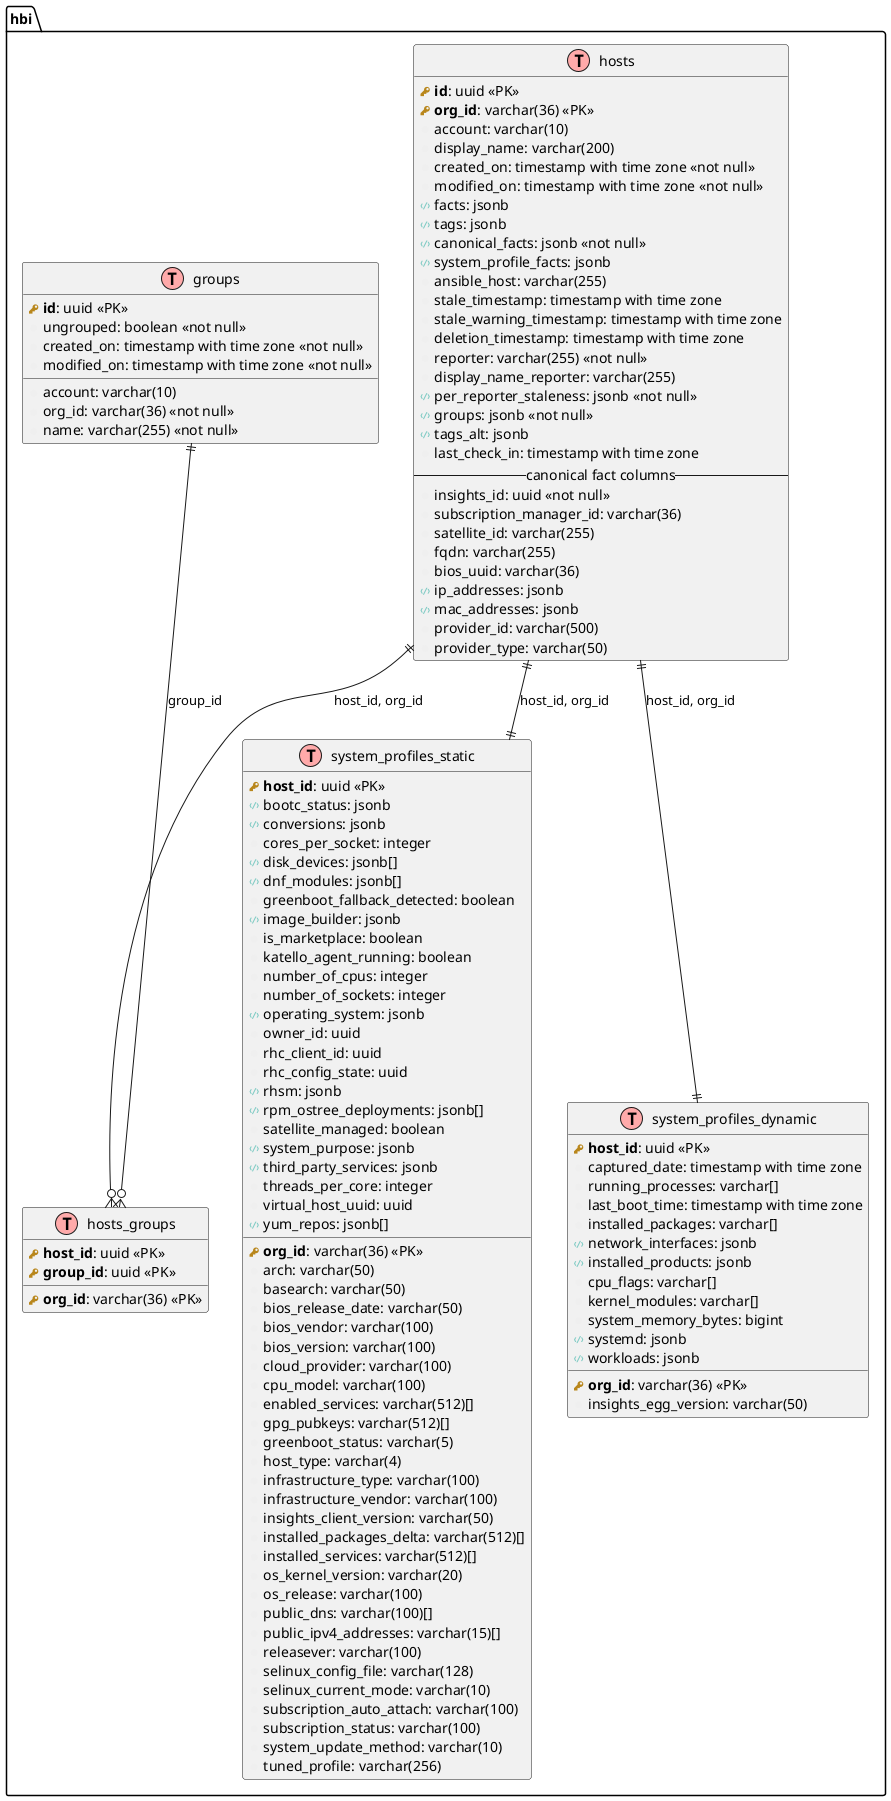 # Architecture

## Data diagram

```plantuml
@startuml hosts_table

!define table(x) entity x << (T,#FFAAAA) >>
!define primary_key(x) <b><color:#b8861b><&key></color> x</b>
!define foreign_key(x) <color:#aaaaaa><&key></color> x
!define column(x) <color:#efefef><&media-record></color> x
!define jsonb(x) <color:#80cbc4><&code></color> x

table(hbi.hosts) {
  primary_key(id): uuid <<PK>>
  primary_key(org_id): varchar(36) <<PK>>
  column(account): varchar(10)
  column(display_name): varchar(200)
  column(created_on): timestamp with time zone <<not null>>
  column(modified_on): timestamp with time zone <<not null>>
  jsonb(facts): jsonb
  jsonb(tags): jsonb
  jsonb(canonical_facts): jsonb <<not null>>
  jsonb(system_profile_facts): jsonb
  column(ansible_host): varchar(255)
  column(stale_timestamp): timestamp with time zone
  column(stale_warning_timestamp): timestamp with time zone
  column(deletion_timestamp): timestamp with time zone
  column(reporter): varchar(255) <<not null>>
  column(display_name_reporter): varchar(255)
  jsonb(per_reporter_staleness): jsonb <<not null>>
  jsonb(groups): jsonb <<not null>>
  jsonb(tags_alt): jsonb
  column(last_check_in): timestamp with time zone
  --canonical fact columns--
  column(insights_id): uuid <<not null>>
  column(subscription_manager_id): varchar(36)
  column(satellite_id): varchar(255)
  column(fqdn): varchar(255)
  column(bios_uuid): varchar(36)
  jsonb(ip_addresses): jsonb
  jsonb(mac_addresses): jsonb
  column(provider_id): varchar(500)
  column(provider_type): varchar(50)
}

table(hbi.groups) {
  primary_key(id): uuid <<PK>>
  column(account): varchar(10)
  column(org_id): varchar(36) <<not null>>
  column(name): varchar(255) <<not null>>
  column(ungrouped): boolean <<not null>>
  column(created_on): timestamp with time zone <<not null>>
  column(modified_on): timestamp with time zone <<not null>>
}

table(hbi.hosts_groups) {
  primary_key(host_id): uuid <<PK>>
  primary_key(org_id): varchar(36) <<PK>>
  primary_key(group_id): uuid <<PK>>
}

table(hbi.system_profiles_static) {
  primary_key(org_id): varchar(36) <<PK>>
  primary_key(host_id): uuid <<PK>>
  column(arch): varchar(50)
  column(basearch): varchar(50)
  column(bios_release_date): varchar(50)
  column(bios_vendor): varchar(100)
  column(bios_version): varchar(100)
  jsonb(bootc_status): jsonb
  column(cloud_provider): varchar(100)
  jsonb(conversions): jsonb
  column(cores_per_socket): integer
  column(cpu_model): varchar(100)
  jsonb(disk_devices): jsonb[]
  jsonb(dnf_modules): jsonb[]
  column(enabled_services): varchar(512)[]
  column(gpg_pubkeys): varchar(512)[]
  column(greenboot_fallback_detected): boolean
  column(greenboot_status): varchar(5)
  column(host_type): varchar(4)
  jsonb(image_builder): jsonb
  column(infrastructure_type): varchar(100)
  column(infrastructure_vendor): varchar(100)
  column(insights_client_version): varchar(50)
  column(installed_packages_delta): varchar(512)[]
  column(installed_services): varchar(512)[]
  column(is_marketplace): boolean
  column(katello_agent_running): boolean
  column(number_of_cpus): integer
  column(number_of_sockets): integer
  jsonb(operating_system): jsonb
  column(os_kernel_version): varchar(20)
  column(os_release): varchar(100)
  column(owner_id): uuid
  column(public_dns): varchar(100)[]
  column(public_ipv4_addresses): varchar(15)[]
  column(releasever): varchar(100)
  column(rhc_client_id): uuid
  column(rhc_config_state): uuid
  jsonb(rhsm): jsonb
  jsonb(rpm_ostree_deployments): jsonb[]
  column(satellite_managed): boolean
  column(selinux_config_file): varchar(128)
  column(selinux_current_mode): varchar(10)
  column(subscription_auto_attach): varchar(100)
  column(subscription_status): varchar(100)
  jsonb(system_purpose): jsonb
  column(system_update_method): varchar(10)
  jsonb(third_party_services): jsonb
  column(threads_per_core): integer
  column(tuned_profile): varchar(256)
  column(virtual_host_uuid): uuid
  jsonb(yum_repos): jsonb[]
}

table(hbi.system_profiles_dynamic) {
  primary_key(org_id): varchar(36) <<PK>>
  primary_key(host_id): uuid <<PK>>
  column(captured_date): timestamp with time zone
  column(running_processes): varchar[]
  column(last_boot_time): timestamp with time zone
  column(installed_packages): varchar[]
  jsonb(network_interfaces): jsonb
  jsonb(installed_products): jsonb
  column(cpu_flags): varchar[]
  column(insights_egg_version): varchar(50)
  column(kernel_modules): varchar[]
  column(system_memory_bytes): bigint
  jsonb(systemd): jsonb
  jsonb(workloads): jsonb
}


' Relationships
hbi.hosts ||--o{ hbi.hosts_groups : "host_id, org_id"
hbi.groups ||--o{ hbi.hosts_groups : "group_id"
hbi.hosts ||--|| hbi.system_profiles_static : "host_id, org_id"
hbi.hosts ||--|| hbi.system_profiles_dynamic : "host_id, org_id"

@enduml
```
